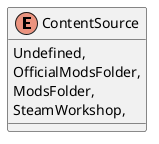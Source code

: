 @startuml
enum ContentSource {
    Undefined,
    OfficialModsFolder,
    ModsFolder,
    SteamWorkshop,
}
@enduml
